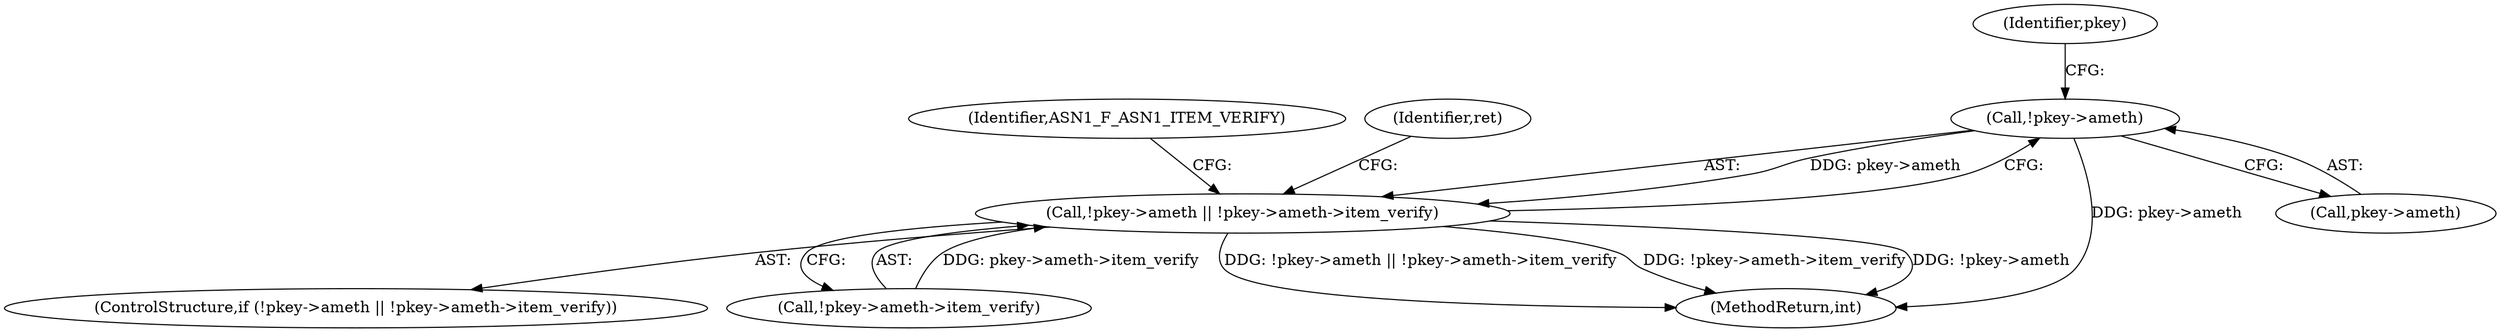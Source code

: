 digraph "0_openssl_684400ce192dac51df3d3e92b61830a6ef90be3e@pointer" {
"1000180" [label="(Call,!pkey->ameth)"];
"1000179" [label="(Call,!pkey->ameth || !pkey->ameth->item_verify)"];
"1000179" [label="(Call,!pkey->ameth || !pkey->ameth->item_verify)"];
"1000180" [label="(Call,!pkey->ameth)"];
"1000178" [label="(ControlStructure,if (!pkey->ameth || !pkey->ameth->item_verify))"];
"1000192" [label="(Identifier,ASN1_F_ASN1_ITEM_VERIFY)"];
"1000187" [label="(Identifier,pkey)"];
"1000196" [label="(Identifier,ret)"];
"1000184" [label="(Call,!pkey->ameth->item_verify)"];
"1000334" [label="(MethodReturn,int)"];
"1000181" [label="(Call,pkey->ameth)"];
"1000180" -> "1000179"  [label="AST: "];
"1000180" -> "1000181"  [label="CFG: "];
"1000181" -> "1000180"  [label="AST: "];
"1000187" -> "1000180"  [label="CFG: "];
"1000179" -> "1000180"  [label="CFG: "];
"1000180" -> "1000334"  [label="DDG: pkey->ameth"];
"1000180" -> "1000179"  [label="DDG: pkey->ameth"];
"1000179" -> "1000178"  [label="AST: "];
"1000179" -> "1000184"  [label="CFG: "];
"1000184" -> "1000179"  [label="AST: "];
"1000192" -> "1000179"  [label="CFG: "];
"1000196" -> "1000179"  [label="CFG: "];
"1000179" -> "1000334"  [label="DDG: !pkey->ameth || !pkey->ameth->item_verify"];
"1000179" -> "1000334"  [label="DDG: !pkey->ameth->item_verify"];
"1000179" -> "1000334"  [label="DDG: !pkey->ameth"];
"1000184" -> "1000179"  [label="DDG: pkey->ameth->item_verify"];
}
